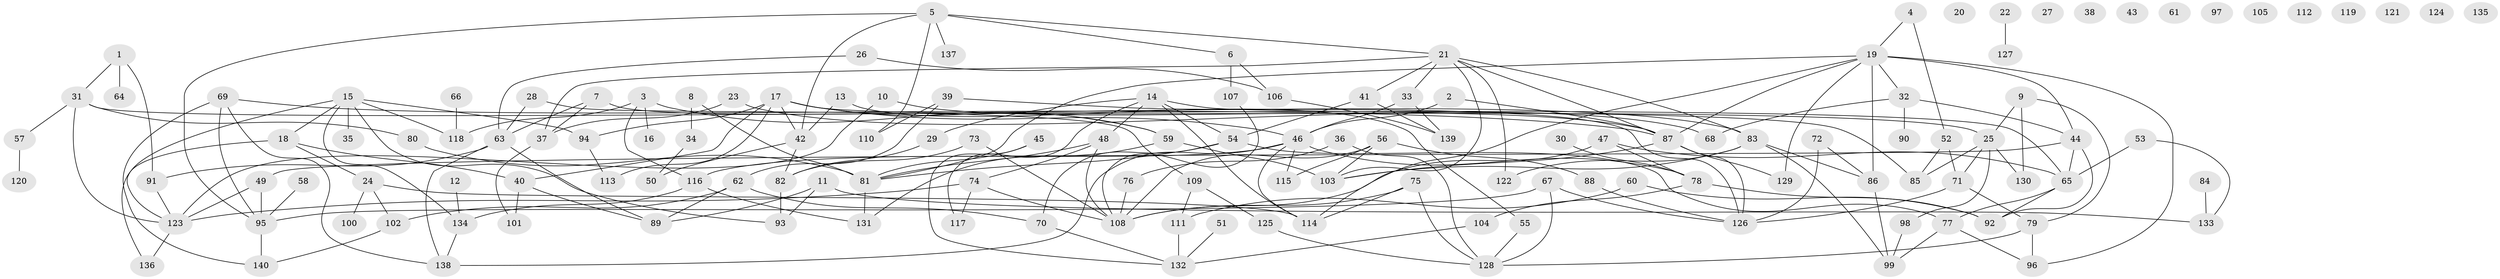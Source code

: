 // coarse degree distribution, {10: 0.022727272727272728, 9: 0.09090909090909091, 12: 0.045454545454545456, 3: 0.20454545454545456, 6: 0.11363636363636363, 5: 0.18181818181818182, 2: 0.13636363636363635, 8: 0.045454545454545456, 7: 0.022727272727272728, 4: 0.09090909090909091, 1: 0.045454545454545456}
// Generated by graph-tools (version 1.1) at 2025/48/03/04/25 22:48:04]
// undirected, 140 vertices, 213 edges
graph export_dot {
  node [color=gray90,style=filled];
  1;
  2;
  3;
  4;
  5;
  6;
  7;
  8;
  9;
  10;
  11;
  12;
  13;
  14;
  15;
  16;
  17;
  18;
  19;
  20;
  21;
  22;
  23;
  24;
  25;
  26;
  27;
  28;
  29;
  30;
  31;
  32;
  33;
  34;
  35;
  36;
  37;
  38;
  39;
  40;
  41;
  42;
  43;
  44;
  45;
  46;
  47;
  48;
  49;
  50;
  51;
  52;
  53;
  54;
  55;
  56;
  57;
  58;
  59;
  60;
  61;
  62;
  63;
  64;
  65;
  66;
  67;
  68;
  69;
  70;
  71;
  72;
  73;
  74;
  75;
  76;
  77;
  78;
  79;
  80;
  81;
  82;
  83;
  84;
  85;
  86;
  87;
  88;
  89;
  90;
  91;
  92;
  93;
  94;
  95;
  96;
  97;
  98;
  99;
  100;
  101;
  102;
  103;
  104;
  105;
  106;
  107;
  108;
  109;
  110;
  111;
  112;
  113;
  114;
  115;
  116;
  117;
  118;
  119;
  120;
  121;
  122;
  123;
  124;
  125;
  126;
  127;
  128;
  129;
  130;
  131;
  132;
  133;
  134;
  135;
  136;
  137;
  138;
  139;
  140;
  1 -- 31;
  1 -- 64;
  1 -- 91;
  2 -- 46;
  2 -- 87;
  3 -- 16;
  3 -- 59;
  3 -- 116;
  3 -- 118;
  4 -- 19;
  4 -- 52;
  5 -- 6;
  5 -- 21;
  5 -- 42;
  5 -- 95;
  5 -- 110;
  5 -- 137;
  6 -- 106;
  6 -- 107;
  7 -- 37;
  7 -- 63;
  7 -- 126;
  8 -- 34;
  8 -- 81;
  9 -- 25;
  9 -- 79;
  9 -- 130;
  10 -- 87;
  10 -- 123;
  11 -- 89;
  11 -- 93;
  11 -- 133;
  12 -- 134;
  13 -- 42;
  13 -- 55;
  14 -- 29;
  14 -- 48;
  14 -- 54;
  14 -- 85;
  14 -- 114;
  14 -- 117;
  15 -- 18;
  15 -- 35;
  15 -- 93;
  15 -- 94;
  15 -- 118;
  15 -- 123;
  15 -- 134;
  17 -- 25;
  17 -- 40;
  17 -- 42;
  17 -- 46;
  17 -- 59;
  17 -- 94;
  17 -- 113;
  18 -- 24;
  18 -- 40;
  18 -- 136;
  19 -- 32;
  19 -- 44;
  19 -- 81;
  19 -- 86;
  19 -- 87;
  19 -- 96;
  19 -- 114;
  19 -- 129;
  21 -- 33;
  21 -- 37;
  21 -- 41;
  21 -- 83;
  21 -- 87;
  21 -- 103;
  21 -- 122;
  22 -- 127;
  23 -- 37;
  23 -- 68;
  24 -- 100;
  24 -- 102;
  24 -- 114;
  25 -- 71;
  25 -- 85;
  25 -- 98;
  25 -- 130;
  26 -- 63;
  26 -- 106;
  28 -- 63;
  28 -- 109;
  29 -- 82;
  30 -- 78;
  31 -- 57;
  31 -- 65;
  31 -- 80;
  31 -- 123;
  32 -- 44;
  32 -- 68;
  32 -- 90;
  33 -- 46;
  33 -- 139;
  34 -- 50;
  36 -- 76;
  36 -- 128;
  37 -- 101;
  39 -- 62;
  39 -- 83;
  39 -- 110;
  40 -- 89;
  40 -- 101;
  41 -- 54;
  41 -- 139;
  42 -- 50;
  42 -- 82;
  44 -- 49;
  44 -- 65;
  44 -- 92;
  45 -- 81;
  45 -- 132;
  46 -- 78;
  46 -- 114;
  46 -- 115;
  46 -- 116;
  46 -- 138;
  47 -- 65;
  47 -- 78;
  47 -- 108;
  48 -- 74;
  48 -- 81;
  48 -- 108;
  49 -- 95;
  49 -- 123;
  51 -- 132;
  52 -- 71;
  52 -- 85;
  53 -- 65;
  53 -- 133;
  54 -- 70;
  54 -- 77;
  54 -- 81;
  55 -- 128;
  56 -- 88;
  56 -- 103;
  56 -- 108;
  56 -- 115;
  57 -- 120;
  58 -- 95;
  59 -- 103;
  59 -- 131;
  60 -- 92;
  60 -- 111;
  62 -- 70;
  62 -- 89;
  62 -- 102;
  63 -- 89;
  63 -- 91;
  63 -- 138;
  65 -- 77;
  65 -- 92;
  66 -- 118;
  67 -- 95;
  67 -- 126;
  67 -- 128;
  69 -- 87;
  69 -- 95;
  69 -- 138;
  69 -- 140;
  70 -- 132;
  71 -- 79;
  71 -- 126;
  72 -- 86;
  72 -- 126;
  73 -- 82;
  73 -- 108;
  74 -- 108;
  74 -- 117;
  74 -- 123;
  75 -- 108;
  75 -- 114;
  75 -- 128;
  76 -- 108;
  77 -- 96;
  77 -- 99;
  78 -- 92;
  78 -- 104;
  79 -- 96;
  79 -- 128;
  80 -- 81;
  81 -- 131;
  82 -- 93;
  83 -- 86;
  83 -- 99;
  83 -- 103;
  83 -- 122;
  84 -- 133;
  86 -- 99;
  87 -- 103;
  87 -- 126;
  87 -- 129;
  88 -- 126;
  91 -- 123;
  94 -- 113;
  95 -- 140;
  98 -- 99;
  102 -- 140;
  104 -- 132;
  106 -- 139;
  107 -- 108;
  109 -- 111;
  109 -- 125;
  111 -- 132;
  116 -- 131;
  116 -- 134;
  123 -- 136;
  125 -- 128;
  134 -- 138;
}
